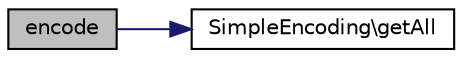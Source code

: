 digraph "encode"
{
  edge [fontname="Helvetica",fontsize="10",labelfontname="Helvetica",labelfontsize="10"];
  node [fontname="Helvetica",fontsize="10",shape=record];
  rankdir="LR";
  Node1 [label="encode",height=0.2,width=0.4,color="black", fillcolor="grey75", style="filled" fontcolor="black"];
  Node1 -> Node2 [color="midnightblue",fontsize="10",style="solid",fontname="Helvetica"];
  Node2 [label="SimpleEncoding\\getAll",height=0.2,width=0.4,color="black", fillcolor="white", style="filled",URL="$class_simple_encoding.html#aba0d5b303383fb5b1fabb5fd01cd3800"];
}
